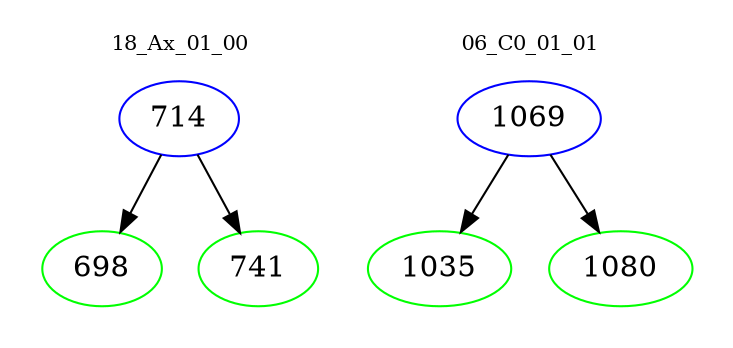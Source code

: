 digraph{
subgraph cluster_0 {
color = white
label = "18_Ax_01_00";
fontsize=10;
T0_714 [label="714", color="blue"]
T0_714 -> T0_698 [color="black"]
T0_698 [label="698", color="green"]
T0_714 -> T0_741 [color="black"]
T0_741 [label="741", color="green"]
}
subgraph cluster_1 {
color = white
label = "06_C0_01_01";
fontsize=10;
T1_1069 [label="1069", color="blue"]
T1_1069 -> T1_1035 [color="black"]
T1_1035 [label="1035", color="green"]
T1_1069 -> T1_1080 [color="black"]
T1_1080 [label="1080", color="green"]
}
}
